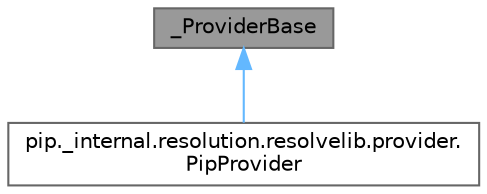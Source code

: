 digraph "_ProviderBase"
{
 // LATEX_PDF_SIZE
  bgcolor="transparent";
  edge [fontname=Helvetica,fontsize=10,labelfontname=Helvetica,labelfontsize=10];
  node [fontname=Helvetica,fontsize=10,shape=box,height=0.2,width=0.4];
  Node1 [id="Node000001",label="_ProviderBase",height=0.2,width=0.4,color="gray40", fillcolor="grey60", style="filled", fontcolor="black",tooltip=" "];
  Node1 -> Node2 [id="edge1_Node000001_Node000002",dir="back",color="steelblue1",style="solid",tooltip=" "];
  Node2 [id="Node000002",label="pip._internal.resolution.resolvelib.provider.\lPipProvider",height=0.2,width=0.4,color="gray40", fillcolor="white", style="filled",URL="$d8/db1/classpip_1_1__internal_1_1resolution_1_1resolvelib_1_1provider_1_1PipProvider.html",tooltip=" "];
}
